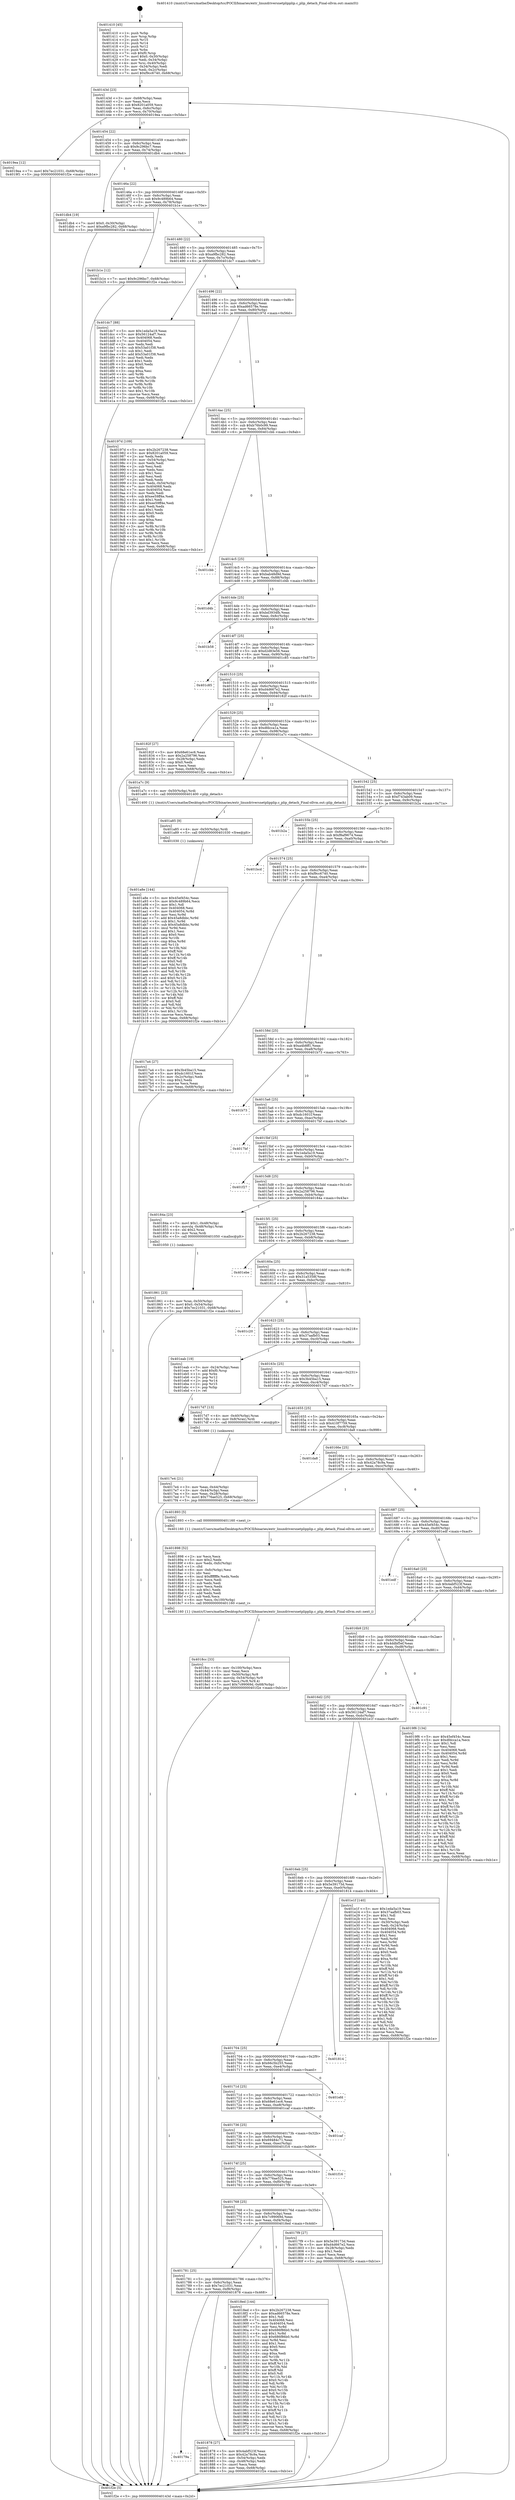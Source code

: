 digraph "0x401410" {
  label = "0x401410 (/mnt/c/Users/mathe/Desktop/tcc/POCII/binaries/extr_linuxdriversnetplipplip.c_plip_detach_Final-ollvm.out::main(0))"
  labelloc = "t"
  node[shape=record]

  Entry [label="",width=0.3,height=0.3,shape=circle,fillcolor=black,style=filled]
  "0x40143d" [label="{
     0x40143d [23]\l
     | [instrs]\l
     &nbsp;&nbsp;0x40143d \<+3\>: mov -0x68(%rbp),%eax\l
     &nbsp;&nbsp;0x401440 \<+2\>: mov %eax,%ecx\l
     &nbsp;&nbsp;0x401442 \<+6\>: sub $0x8201a059,%ecx\l
     &nbsp;&nbsp;0x401448 \<+3\>: mov %eax,-0x6c(%rbp)\l
     &nbsp;&nbsp;0x40144b \<+3\>: mov %ecx,-0x70(%rbp)\l
     &nbsp;&nbsp;0x40144e \<+6\>: je 00000000004019ea \<main+0x5da\>\l
  }"]
  "0x4019ea" [label="{
     0x4019ea [12]\l
     | [instrs]\l
     &nbsp;&nbsp;0x4019ea \<+7\>: movl $0x7ec21031,-0x68(%rbp)\l
     &nbsp;&nbsp;0x4019f1 \<+5\>: jmp 0000000000401f2e \<main+0xb1e\>\l
  }"]
  "0x401454" [label="{
     0x401454 [22]\l
     | [instrs]\l
     &nbsp;&nbsp;0x401454 \<+5\>: jmp 0000000000401459 \<main+0x49\>\l
     &nbsp;&nbsp;0x401459 \<+3\>: mov -0x6c(%rbp),%eax\l
     &nbsp;&nbsp;0x40145c \<+5\>: sub $0x9c296bc7,%eax\l
     &nbsp;&nbsp;0x401461 \<+3\>: mov %eax,-0x74(%rbp)\l
     &nbsp;&nbsp;0x401464 \<+6\>: je 0000000000401db4 \<main+0x9a4\>\l
  }"]
  Exit [label="",width=0.3,height=0.3,shape=circle,fillcolor=black,style=filled,peripheries=2]
  "0x401db4" [label="{
     0x401db4 [19]\l
     | [instrs]\l
     &nbsp;&nbsp;0x401db4 \<+7\>: movl $0x0,-0x30(%rbp)\l
     &nbsp;&nbsp;0x401dbb \<+7\>: movl $0xa9fbc282,-0x68(%rbp)\l
     &nbsp;&nbsp;0x401dc2 \<+5\>: jmp 0000000000401f2e \<main+0xb1e\>\l
  }"]
  "0x40146a" [label="{
     0x40146a [22]\l
     | [instrs]\l
     &nbsp;&nbsp;0x40146a \<+5\>: jmp 000000000040146f \<main+0x5f\>\l
     &nbsp;&nbsp;0x40146f \<+3\>: mov -0x6c(%rbp),%eax\l
     &nbsp;&nbsp;0x401472 \<+5\>: sub $0x9c489b64,%eax\l
     &nbsp;&nbsp;0x401477 \<+3\>: mov %eax,-0x78(%rbp)\l
     &nbsp;&nbsp;0x40147a \<+6\>: je 0000000000401b1e \<main+0x70e\>\l
  }"]
  "0x401a8e" [label="{
     0x401a8e [144]\l
     | [instrs]\l
     &nbsp;&nbsp;0x401a8e \<+5\>: mov $0x45ef454c,%eax\l
     &nbsp;&nbsp;0x401a93 \<+5\>: mov $0x9c489b64,%ecx\l
     &nbsp;&nbsp;0x401a98 \<+2\>: mov $0x1,%dl\l
     &nbsp;&nbsp;0x401a9a \<+7\>: mov 0x404068,%esi\l
     &nbsp;&nbsp;0x401aa1 \<+8\>: mov 0x404054,%r8d\l
     &nbsp;&nbsp;0x401aa9 \<+3\>: mov %esi,%r9d\l
     &nbsp;&nbsp;0x401aac \<+7\>: add $0x45a8dbbc,%r9d\l
     &nbsp;&nbsp;0x401ab3 \<+4\>: sub $0x1,%r9d\l
     &nbsp;&nbsp;0x401ab7 \<+7\>: sub $0x45a8dbbc,%r9d\l
     &nbsp;&nbsp;0x401abe \<+4\>: imul %r9d,%esi\l
     &nbsp;&nbsp;0x401ac2 \<+3\>: and $0x1,%esi\l
     &nbsp;&nbsp;0x401ac5 \<+3\>: cmp $0x0,%esi\l
     &nbsp;&nbsp;0x401ac8 \<+4\>: sete %r10b\l
     &nbsp;&nbsp;0x401acc \<+4\>: cmp $0xa,%r8d\l
     &nbsp;&nbsp;0x401ad0 \<+4\>: setl %r11b\l
     &nbsp;&nbsp;0x401ad4 \<+3\>: mov %r10b,%bl\l
     &nbsp;&nbsp;0x401ad7 \<+3\>: xor $0xff,%bl\l
     &nbsp;&nbsp;0x401ada \<+3\>: mov %r11b,%r14b\l
     &nbsp;&nbsp;0x401add \<+4\>: xor $0xff,%r14b\l
     &nbsp;&nbsp;0x401ae1 \<+3\>: xor $0x0,%dl\l
     &nbsp;&nbsp;0x401ae4 \<+3\>: mov %bl,%r15b\l
     &nbsp;&nbsp;0x401ae7 \<+4\>: and $0x0,%r15b\l
     &nbsp;&nbsp;0x401aeb \<+3\>: and %dl,%r10b\l
     &nbsp;&nbsp;0x401aee \<+3\>: mov %r14b,%r12b\l
     &nbsp;&nbsp;0x401af1 \<+4\>: and $0x0,%r12b\l
     &nbsp;&nbsp;0x401af5 \<+3\>: and %dl,%r11b\l
     &nbsp;&nbsp;0x401af8 \<+3\>: or %r10b,%r15b\l
     &nbsp;&nbsp;0x401afb \<+3\>: or %r11b,%r12b\l
     &nbsp;&nbsp;0x401afe \<+3\>: xor %r12b,%r15b\l
     &nbsp;&nbsp;0x401b01 \<+3\>: or %r14b,%bl\l
     &nbsp;&nbsp;0x401b04 \<+3\>: xor $0xff,%bl\l
     &nbsp;&nbsp;0x401b07 \<+3\>: or $0x0,%dl\l
     &nbsp;&nbsp;0x401b0a \<+2\>: and %dl,%bl\l
     &nbsp;&nbsp;0x401b0c \<+3\>: or %bl,%r15b\l
     &nbsp;&nbsp;0x401b0f \<+4\>: test $0x1,%r15b\l
     &nbsp;&nbsp;0x401b13 \<+3\>: cmovne %ecx,%eax\l
     &nbsp;&nbsp;0x401b16 \<+3\>: mov %eax,-0x68(%rbp)\l
     &nbsp;&nbsp;0x401b19 \<+5\>: jmp 0000000000401f2e \<main+0xb1e\>\l
  }"]
  "0x401b1e" [label="{
     0x401b1e [12]\l
     | [instrs]\l
     &nbsp;&nbsp;0x401b1e \<+7\>: movl $0x9c296bc7,-0x68(%rbp)\l
     &nbsp;&nbsp;0x401b25 \<+5\>: jmp 0000000000401f2e \<main+0xb1e\>\l
  }"]
  "0x401480" [label="{
     0x401480 [22]\l
     | [instrs]\l
     &nbsp;&nbsp;0x401480 \<+5\>: jmp 0000000000401485 \<main+0x75\>\l
     &nbsp;&nbsp;0x401485 \<+3\>: mov -0x6c(%rbp),%eax\l
     &nbsp;&nbsp;0x401488 \<+5\>: sub $0xa9fbc282,%eax\l
     &nbsp;&nbsp;0x40148d \<+3\>: mov %eax,-0x7c(%rbp)\l
     &nbsp;&nbsp;0x401490 \<+6\>: je 0000000000401dc7 \<main+0x9b7\>\l
  }"]
  "0x401a85" [label="{
     0x401a85 [9]\l
     | [instrs]\l
     &nbsp;&nbsp;0x401a85 \<+4\>: mov -0x50(%rbp),%rdi\l
     &nbsp;&nbsp;0x401a89 \<+5\>: call 0000000000401030 \<free@plt\>\l
     | [calls]\l
     &nbsp;&nbsp;0x401030 \{1\} (unknown)\l
  }"]
  "0x401dc7" [label="{
     0x401dc7 [88]\l
     | [instrs]\l
     &nbsp;&nbsp;0x401dc7 \<+5\>: mov $0x1eda5a19,%eax\l
     &nbsp;&nbsp;0x401dcc \<+5\>: mov $0x56124af7,%ecx\l
     &nbsp;&nbsp;0x401dd1 \<+7\>: mov 0x404068,%edx\l
     &nbsp;&nbsp;0x401dd8 \<+7\>: mov 0x404054,%esi\l
     &nbsp;&nbsp;0x401ddf \<+2\>: mov %edx,%edi\l
     &nbsp;&nbsp;0x401de1 \<+6\>: sub $0x53a01f38,%edi\l
     &nbsp;&nbsp;0x401de7 \<+3\>: sub $0x1,%edi\l
     &nbsp;&nbsp;0x401dea \<+6\>: add $0x53a01f38,%edi\l
     &nbsp;&nbsp;0x401df0 \<+3\>: imul %edi,%edx\l
     &nbsp;&nbsp;0x401df3 \<+3\>: and $0x1,%edx\l
     &nbsp;&nbsp;0x401df6 \<+3\>: cmp $0x0,%edx\l
     &nbsp;&nbsp;0x401df9 \<+4\>: sete %r8b\l
     &nbsp;&nbsp;0x401dfd \<+3\>: cmp $0xa,%esi\l
     &nbsp;&nbsp;0x401e00 \<+4\>: setl %r9b\l
     &nbsp;&nbsp;0x401e04 \<+3\>: mov %r8b,%r10b\l
     &nbsp;&nbsp;0x401e07 \<+3\>: and %r9b,%r10b\l
     &nbsp;&nbsp;0x401e0a \<+3\>: xor %r9b,%r8b\l
     &nbsp;&nbsp;0x401e0d \<+3\>: or %r8b,%r10b\l
     &nbsp;&nbsp;0x401e10 \<+4\>: test $0x1,%r10b\l
     &nbsp;&nbsp;0x401e14 \<+3\>: cmovne %ecx,%eax\l
     &nbsp;&nbsp;0x401e17 \<+3\>: mov %eax,-0x68(%rbp)\l
     &nbsp;&nbsp;0x401e1a \<+5\>: jmp 0000000000401f2e \<main+0xb1e\>\l
  }"]
  "0x401496" [label="{
     0x401496 [22]\l
     | [instrs]\l
     &nbsp;&nbsp;0x401496 \<+5\>: jmp 000000000040149b \<main+0x8b\>\l
     &nbsp;&nbsp;0x40149b \<+3\>: mov -0x6c(%rbp),%eax\l
     &nbsp;&nbsp;0x40149e \<+5\>: sub $0xad66578e,%eax\l
     &nbsp;&nbsp;0x4014a3 \<+3\>: mov %eax,-0x80(%rbp)\l
     &nbsp;&nbsp;0x4014a6 \<+6\>: je 000000000040197d \<main+0x56d\>\l
  }"]
  "0x4018cc" [label="{
     0x4018cc [33]\l
     | [instrs]\l
     &nbsp;&nbsp;0x4018cc \<+6\>: mov -0x100(%rbp),%ecx\l
     &nbsp;&nbsp;0x4018d2 \<+3\>: imul %eax,%ecx\l
     &nbsp;&nbsp;0x4018d5 \<+4\>: mov -0x50(%rbp),%r8\l
     &nbsp;&nbsp;0x4018d9 \<+4\>: movslq -0x54(%rbp),%r9\l
     &nbsp;&nbsp;0x4018dd \<+4\>: mov %ecx,(%r8,%r9,4)\l
     &nbsp;&nbsp;0x4018e1 \<+7\>: movl $0x7c99069d,-0x68(%rbp)\l
     &nbsp;&nbsp;0x4018e8 \<+5\>: jmp 0000000000401f2e \<main+0xb1e\>\l
  }"]
  "0x40197d" [label="{
     0x40197d [109]\l
     | [instrs]\l
     &nbsp;&nbsp;0x40197d \<+5\>: mov $0x2b267238,%eax\l
     &nbsp;&nbsp;0x401982 \<+5\>: mov $0x8201a059,%ecx\l
     &nbsp;&nbsp;0x401987 \<+2\>: xor %edx,%edx\l
     &nbsp;&nbsp;0x401989 \<+3\>: mov -0x54(%rbp),%esi\l
     &nbsp;&nbsp;0x40198c \<+2\>: mov %edx,%edi\l
     &nbsp;&nbsp;0x40198e \<+2\>: sub %esi,%edi\l
     &nbsp;&nbsp;0x401990 \<+2\>: mov %edx,%esi\l
     &nbsp;&nbsp;0x401992 \<+3\>: sub $0x1,%esi\l
     &nbsp;&nbsp;0x401995 \<+2\>: add %esi,%edi\l
     &nbsp;&nbsp;0x401997 \<+2\>: sub %edi,%edx\l
     &nbsp;&nbsp;0x401999 \<+3\>: mov %edx,-0x54(%rbp)\l
     &nbsp;&nbsp;0x40199c \<+7\>: mov 0x404068,%edx\l
     &nbsp;&nbsp;0x4019a3 \<+7\>: mov 0x404054,%esi\l
     &nbsp;&nbsp;0x4019aa \<+2\>: mov %edx,%edi\l
     &nbsp;&nbsp;0x4019ac \<+6\>: sub $0xee59ff4e,%edi\l
     &nbsp;&nbsp;0x4019b2 \<+3\>: sub $0x1,%edi\l
     &nbsp;&nbsp;0x4019b5 \<+6\>: add $0xee59ff4e,%edi\l
     &nbsp;&nbsp;0x4019bb \<+3\>: imul %edi,%edx\l
     &nbsp;&nbsp;0x4019be \<+3\>: and $0x1,%edx\l
     &nbsp;&nbsp;0x4019c1 \<+3\>: cmp $0x0,%edx\l
     &nbsp;&nbsp;0x4019c4 \<+4\>: sete %r8b\l
     &nbsp;&nbsp;0x4019c8 \<+3\>: cmp $0xa,%esi\l
     &nbsp;&nbsp;0x4019cb \<+4\>: setl %r9b\l
     &nbsp;&nbsp;0x4019cf \<+3\>: mov %r8b,%r10b\l
     &nbsp;&nbsp;0x4019d2 \<+3\>: and %r9b,%r10b\l
     &nbsp;&nbsp;0x4019d5 \<+3\>: xor %r9b,%r8b\l
     &nbsp;&nbsp;0x4019d8 \<+3\>: or %r8b,%r10b\l
     &nbsp;&nbsp;0x4019db \<+4\>: test $0x1,%r10b\l
     &nbsp;&nbsp;0x4019df \<+3\>: cmovne %ecx,%eax\l
     &nbsp;&nbsp;0x4019e2 \<+3\>: mov %eax,-0x68(%rbp)\l
     &nbsp;&nbsp;0x4019e5 \<+5\>: jmp 0000000000401f2e \<main+0xb1e\>\l
  }"]
  "0x4014ac" [label="{
     0x4014ac [25]\l
     | [instrs]\l
     &nbsp;&nbsp;0x4014ac \<+5\>: jmp 00000000004014b1 \<main+0xa1\>\l
     &nbsp;&nbsp;0x4014b1 \<+3\>: mov -0x6c(%rbp),%eax\l
     &nbsp;&nbsp;0x4014b4 \<+5\>: sub $0xb76b0c99,%eax\l
     &nbsp;&nbsp;0x4014b9 \<+6\>: mov %eax,-0x84(%rbp)\l
     &nbsp;&nbsp;0x4014bf \<+6\>: je 0000000000401cbb \<main+0x8ab\>\l
  }"]
  "0x401898" [label="{
     0x401898 [52]\l
     | [instrs]\l
     &nbsp;&nbsp;0x401898 \<+2\>: xor %ecx,%ecx\l
     &nbsp;&nbsp;0x40189a \<+5\>: mov $0x2,%edx\l
     &nbsp;&nbsp;0x40189f \<+6\>: mov %edx,-0xfc(%rbp)\l
     &nbsp;&nbsp;0x4018a5 \<+1\>: cltd\l
     &nbsp;&nbsp;0x4018a6 \<+6\>: mov -0xfc(%rbp),%esi\l
     &nbsp;&nbsp;0x4018ac \<+2\>: idiv %esi\l
     &nbsp;&nbsp;0x4018ae \<+6\>: imul $0xfffffffe,%edx,%edx\l
     &nbsp;&nbsp;0x4018b4 \<+2\>: mov %ecx,%edi\l
     &nbsp;&nbsp;0x4018b6 \<+2\>: sub %edx,%edi\l
     &nbsp;&nbsp;0x4018b8 \<+2\>: mov %ecx,%edx\l
     &nbsp;&nbsp;0x4018ba \<+3\>: sub $0x1,%edx\l
     &nbsp;&nbsp;0x4018bd \<+2\>: add %edx,%edi\l
     &nbsp;&nbsp;0x4018bf \<+2\>: sub %edi,%ecx\l
     &nbsp;&nbsp;0x4018c1 \<+6\>: mov %ecx,-0x100(%rbp)\l
     &nbsp;&nbsp;0x4018c7 \<+5\>: call 0000000000401160 \<next_i\>\l
     | [calls]\l
     &nbsp;&nbsp;0x401160 \{1\} (/mnt/c/Users/mathe/Desktop/tcc/POCII/binaries/extr_linuxdriversnetplipplip.c_plip_detach_Final-ollvm.out::next_i)\l
  }"]
  "0x401cbb" [label="{
     0x401cbb\l
  }", style=dashed]
  "0x4014c5" [label="{
     0x4014c5 [25]\l
     | [instrs]\l
     &nbsp;&nbsp;0x4014c5 \<+5\>: jmp 00000000004014ca \<main+0xba\>\l
     &nbsp;&nbsp;0x4014ca \<+3\>: mov -0x6c(%rbp),%eax\l
     &nbsp;&nbsp;0x4014cd \<+5\>: sub $0xbab48d9d,%eax\l
     &nbsp;&nbsp;0x4014d2 \<+6\>: mov %eax,-0x88(%rbp)\l
     &nbsp;&nbsp;0x4014d8 \<+6\>: je 0000000000401d4b \<main+0x93b\>\l
  }"]
  "0x40179a" [label="{
     0x40179a\l
  }", style=dashed]
  "0x401d4b" [label="{
     0x401d4b\l
  }", style=dashed]
  "0x4014de" [label="{
     0x4014de [25]\l
     | [instrs]\l
     &nbsp;&nbsp;0x4014de \<+5\>: jmp 00000000004014e3 \<main+0xd3\>\l
     &nbsp;&nbsp;0x4014e3 \<+3\>: mov -0x6c(%rbp),%eax\l
     &nbsp;&nbsp;0x4014e6 \<+5\>: sub $0xbd3934fb,%eax\l
     &nbsp;&nbsp;0x4014eb \<+6\>: mov %eax,-0x8c(%rbp)\l
     &nbsp;&nbsp;0x4014f1 \<+6\>: je 0000000000401b58 \<main+0x748\>\l
  }"]
  "0x401878" [label="{
     0x401878 [27]\l
     | [instrs]\l
     &nbsp;&nbsp;0x401878 \<+5\>: mov $0x4abf523f,%eax\l
     &nbsp;&nbsp;0x40187d \<+5\>: mov $0x42a78c9a,%ecx\l
     &nbsp;&nbsp;0x401882 \<+3\>: mov -0x54(%rbp),%edx\l
     &nbsp;&nbsp;0x401885 \<+3\>: cmp -0x48(%rbp),%edx\l
     &nbsp;&nbsp;0x401888 \<+3\>: cmovl %ecx,%eax\l
     &nbsp;&nbsp;0x40188b \<+3\>: mov %eax,-0x68(%rbp)\l
     &nbsp;&nbsp;0x40188e \<+5\>: jmp 0000000000401f2e \<main+0xb1e\>\l
  }"]
  "0x401b58" [label="{
     0x401b58\l
  }", style=dashed]
  "0x4014f7" [label="{
     0x4014f7 [25]\l
     | [instrs]\l
     &nbsp;&nbsp;0x4014f7 \<+5\>: jmp 00000000004014fc \<main+0xec\>\l
     &nbsp;&nbsp;0x4014fc \<+3\>: mov -0x6c(%rbp),%eax\l
     &nbsp;&nbsp;0x4014ff \<+5\>: sub $0xd2d83e56,%eax\l
     &nbsp;&nbsp;0x401504 \<+6\>: mov %eax,-0x90(%rbp)\l
     &nbsp;&nbsp;0x40150a \<+6\>: je 0000000000401c85 \<main+0x875\>\l
  }"]
  "0x401781" [label="{
     0x401781 [25]\l
     | [instrs]\l
     &nbsp;&nbsp;0x401781 \<+5\>: jmp 0000000000401786 \<main+0x376\>\l
     &nbsp;&nbsp;0x401786 \<+3\>: mov -0x6c(%rbp),%eax\l
     &nbsp;&nbsp;0x401789 \<+5\>: sub $0x7ec21031,%eax\l
     &nbsp;&nbsp;0x40178e \<+6\>: mov %eax,-0xf8(%rbp)\l
     &nbsp;&nbsp;0x401794 \<+6\>: je 0000000000401878 \<main+0x468\>\l
  }"]
  "0x401c85" [label="{
     0x401c85\l
  }", style=dashed]
  "0x401510" [label="{
     0x401510 [25]\l
     | [instrs]\l
     &nbsp;&nbsp;0x401510 \<+5\>: jmp 0000000000401515 \<main+0x105\>\l
     &nbsp;&nbsp;0x401515 \<+3\>: mov -0x6c(%rbp),%eax\l
     &nbsp;&nbsp;0x401518 \<+5\>: sub $0xd4d667e2,%eax\l
     &nbsp;&nbsp;0x40151d \<+6\>: mov %eax,-0x94(%rbp)\l
     &nbsp;&nbsp;0x401523 \<+6\>: je 000000000040182f \<main+0x41f\>\l
  }"]
  "0x4018ed" [label="{
     0x4018ed [144]\l
     | [instrs]\l
     &nbsp;&nbsp;0x4018ed \<+5\>: mov $0x2b267238,%eax\l
     &nbsp;&nbsp;0x4018f2 \<+5\>: mov $0xad66578e,%ecx\l
     &nbsp;&nbsp;0x4018f7 \<+2\>: mov $0x1,%dl\l
     &nbsp;&nbsp;0x4018f9 \<+7\>: mov 0x404068,%esi\l
     &nbsp;&nbsp;0x401900 \<+7\>: mov 0x404054,%edi\l
     &nbsp;&nbsp;0x401907 \<+3\>: mov %esi,%r8d\l
     &nbsp;&nbsp;0x40190a \<+7\>: add $0x686f86b0,%r8d\l
     &nbsp;&nbsp;0x401911 \<+4\>: sub $0x1,%r8d\l
     &nbsp;&nbsp;0x401915 \<+7\>: sub $0x686f86b0,%r8d\l
     &nbsp;&nbsp;0x40191c \<+4\>: imul %r8d,%esi\l
     &nbsp;&nbsp;0x401920 \<+3\>: and $0x1,%esi\l
     &nbsp;&nbsp;0x401923 \<+3\>: cmp $0x0,%esi\l
     &nbsp;&nbsp;0x401926 \<+4\>: sete %r9b\l
     &nbsp;&nbsp;0x40192a \<+3\>: cmp $0xa,%edi\l
     &nbsp;&nbsp;0x40192d \<+4\>: setl %r10b\l
     &nbsp;&nbsp;0x401931 \<+3\>: mov %r9b,%r11b\l
     &nbsp;&nbsp;0x401934 \<+4\>: xor $0xff,%r11b\l
     &nbsp;&nbsp;0x401938 \<+3\>: mov %r10b,%bl\l
     &nbsp;&nbsp;0x40193b \<+3\>: xor $0xff,%bl\l
     &nbsp;&nbsp;0x40193e \<+3\>: xor $0x0,%dl\l
     &nbsp;&nbsp;0x401941 \<+3\>: mov %r11b,%r14b\l
     &nbsp;&nbsp;0x401944 \<+4\>: and $0x0,%r14b\l
     &nbsp;&nbsp;0x401948 \<+3\>: and %dl,%r9b\l
     &nbsp;&nbsp;0x40194b \<+3\>: mov %bl,%r15b\l
     &nbsp;&nbsp;0x40194e \<+4\>: and $0x0,%r15b\l
     &nbsp;&nbsp;0x401952 \<+3\>: and %dl,%r10b\l
     &nbsp;&nbsp;0x401955 \<+3\>: or %r9b,%r14b\l
     &nbsp;&nbsp;0x401958 \<+3\>: or %r10b,%r15b\l
     &nbsp;&nbsp;0x40195b \<+3\>: xor %r15b,%r14b\l
     &nbsp;&nbsp;0x40195e \<+3\>: or %bl,%r11b\l
     &nbsp;&nbsp;0x401961 \<+4\>: xor $0xff,%r11b\l
     &nbsp;&nbsp;0x401965 \<+3\>: or $0x0,%dl\l
     &nbsp;&nbsp;0x401968 \<+3\>: and %dl,%r11b\l
     &nbsp;&nbsp;0x40196b \<+3\>: or %r11b,%r14b\l
     &nbsp;&nbsp;0x40196e \<+4\>: test $0x1,%r14b\l
     &nbsp;&nbsp;0x401972 \<+3\>: cmovne %ecx,%eax\l
     &nbsp;&nbsp;0x401975 \<+3\>: mov %eax,-0x68(%rbp)\l
     &nbsp;&nbsp;0x401978 \<+5\>: jmp 0000000000401f2e \<main+0xb1e\>\l
  }"]
  "0x40182f" [label="{
     0x40182f [27]\l
     | [instrs]\l
     &nbsp;&nbsp;0x40182f \<+5\>: mov $0x68e61ec6,%eax\l
     &nbsp;&nbsp;0x401834 \<+5\>: mov $0x2a258796,%ecx\l
     &nbsp;&nbsp;0x401839 \<+3\>: mov -0x28(%rbp),%edx\l
     &nbsp;&nbsp;0x40183c \<+3\>: cmp $0x0,%edx\l
     &nbsp;&nbsp;0x40183f \<+3\>: cmove %ecx,%eax\l
     &nbsp;&nbsp;0x401842 \<+3\>: mov %eax,-0x68(%rbp)\l
     &nbsp;&nbsp;0x401845 \<+5\>: jmp 0000000000401f2e \<main+0xb1e\>\l
  }"]
  "0x401529" [label="{
     0x401529 [25]\l
     | [instrs]\l
     &nbsp;&nbsp;0x401529 \<+5\>: jmp 000000000040152e \<main+0x11e\>\l
     &nbsp;&nbsp;0x40152e \<+3\>: mov -0x6c(%rbp),%eax\l
     &nbsp;&nbsp;0x401531 \<+5\>: sub $0xdfdcca1a,%eax\l
     &nbsp;&nbsp;0x401536 \<+6\>: mov %eax,-0x98(%rbp)\l
     &nbsp;&nbsp;0x40153c \<+6\>: je 0000000000401a7c \<main+0x66c\>\l
  }"]
  "0x401861" [label="{
     0x401861 [23]\l
     | [instrs]\l
     &nbsp;&nbsp;0x401861 \<+4\>: mov %rax,-0x50(%rbp)\l
     &nbsp;&nbsp;0x401865 \<+7\>: movl $0x0,-0x54(%rbp)\l
     &nbsp;&nbsp;0x40186c \<+7\>: movl $0x7ec21031,-0x68(%rbp)\l
     &nbsp;&nbsp;0x401873 \<+5\>: jmp 0000000000401f2e \<main+0xb1e\>\l
  }"]
  "0x401a7c" [label="{
     0x401a7c [9]\l
     | [instrs]\l
     &nbsp;&nbsp;0x401a7c \<+4\>: mov -0x50(%rbp),%rdi\l
     &nbsp;&nbsp;0x401a80 \<+5\>: call 0000000000401400 \<plip_detach\>\l
     | [calls]\l
     &nbsp;&nbsp;0x401400 \{1\} (/mnt/c/Users/mathe/Desktop/tcc/POCII/binaries/extr_linuxdriversnetplipplip.c_plip_detach_Final-ollvm.out::plip_detach)\l
  }"]
  "0x401542" [label="{
     0x401542 [25]\l
     | [instrs]\l
     &nbsp;&nbsp;0x401542 \<+5\>: jmp 0000000000401547 \<main+0x137\>\l
     &nbsp;&nbsp;0x401547 \<+3\>: mov -0x6c(%rbp),%eax\l
     &nbsp;&nbsp;0x40154a \<+5\>: sub $0xf743ab09,%eax\l
     &nbsp;&nbsp;0x40154f \<+6\>: mov %eax,-0x9c(%rbp)\l
     &nbsp;&nbsp;0x401555 \<+6\>: je 0000000000401b2a \<main+0x71a\>\l
  }"]
  "0x401768" [label="{
     0x401768 [25]\l
     | [instrs]\l
     &nbsp;&nbsp;0x401768 \<+5\>: jmp 000000000040176d \<main+0x35d\>\l
     &nbsp;&nbsp;0x40176d \<+3\>: mov -0x6c(%rbp),%eax\l
     &nbsp;&nbsp;0x401770 \<+5\>: sub $0x7c99069d,%eax\l
     &nbsp;&nbsp;0x401775 \<+6\>: mov %eax,-0xf4(%rbp)\l
     &nbsp;&nbsp;0x40177b \<+6\>: je 00000000004018ed \<main+0x4dd\>\l
  }"]
  "0x401b2a" [label="{
     0x401b2a\l
  }", style=dashed]
  "0x40155b" [label="{
     0x40155b [25]\l
     | [instrs]\l
     &nbsp;&nbsp;0x40155b \<+5\>: jmp 0000000000401560 \<main+0x150\>\l
     &nbsp;&nbsp;0x401560 \<+3\>: mov -0x6c(%rbp),%eax\l
     &nbsp;&nbsp;0x401563 \<+5\>: sub $0xf8af9674,%eax\l
     &nbsp;&nbsp;0x401568 \<+6\>: mov %eax,-0xa0(%rbp)\l
     &nbsp;&nbsp;0x40156e \<+6\>: je 0000000000401bcd \<main+0x7bd\>\l
  }"]
  "0x4017f9" [label="{
     0x4017f9 [27]\l
     | [instrs]\l
     &nbsp;&nbsp;0x4017f9 \<+5\>: mov $0x5e39173d,%eax\l
     &nbsp;&nbsp;0x4017fe \<+5\>: mov $0xd4d667e2,%ecx\l
     &nbsp;&nbsp;0x401803 \<+3\>: mov -0x28(%rbp),%edx\l
     &nbsp;&nbsp;0x401806 \<+3\>: cmp $0x1,%edx\l
     &nbsp;&nbsp;0x401809 \<+3\>: cmovl %ecx,%eax\l
     &nbsp;&nbsp;0x40180c \<+3\>: mov %eax,-0x68(%rbp)\l
     &nbsp;&nbsp;0x40180f \<+5\>: jmp 0000000000401f2e \<main+0xb1e\>\l
  }"]
  "0x401bcd" [label="{
     0x401bcd\l
  }", style=dashed]
  "0x401574" [label="{
     0x401574 [25]\l
     | [instrs]\l
     &nbsp;&nbsp;0x401574 \<+5\>: jmp 0000000000401579 \<main+0x169\>\l
     &nbsp;&nbsp;0x401579 \<+3\>: mov -0x6c(%rbp),%eax\l
     &nbsp;&nbsp;0x40157c \<+5\>: sub $0xf9cc6740,%eax\l
     &nbsp;&nbsp;0x401581 \<+6\>: mov %eax,-0xa4(%rbp)\l
     &nbsp;&nbsp;0x401587 \<+6\>: je 00000000004017a4 \<main+0x394\>\l
  }"]
  "0x40174f" [label="{
     0x40174f [25]\l
     | [instrs]\l
     &nbsp;&nbsp;0x40174f \<+5\>: jmp 0000000000401754 \<main+0x344\>\l
     &nbsp;&nbsp;0x401754 \<+3\>: mov -0x6c(%rbp),%eax\l
     &nbsp;&nbsp;0x401757 \<+5\>: sub $0x776ae525,%eax\l
     &nbsp;&nbsp;0x40175c \<+6\>: mov %eax,-0xf0(%rbp)\l
     &nbsp;&nbsp;0x401762 \<+6\>: je 00000000004017f9 \<main+0x3e9\>\l
  }"]
  "0x4017a4" [label="{
     0x4017a4 [27]\l
     | [instrs]\l
     &nbsp;&nbsp;0x4017a4 \<+5\>: mov $0x3b45ba15,%eax\l
     &nbsp;&nbsp;0x4017a9 \<+5\>: mov $0xdc1601f,%ecx\l
     &nbsp;&nbsp;0x4017ae \<+3\>: mov -0x2c(%rbp),%edx\l
     &nbsp;&nbsp;0x4017b1 \<+3\>: cmp $0x2,%edx\l
     &nbsp;&nbsp;0x4017b4 \<+3\>: cmovne %ecx,%eax\l
     &nbsp;&nbsp;0x4017b7 \<+3\>: mov %eax,-0x68(%rbp)\l
     &nbsp;&nbsp;0x4017ba \<+5\>: jmp 0000000000401f2e \<main+0xb1e\>\l
  }"]
  "0x40158d" [label="{
     0x40158d [25]\l
     | [instrs]\l
     &nbsp;&nbsp;0x40158d \<+5\>: jmp 0000000000401592 \<main+0x182\>\l
     &nbsp;&nbsp;0x401592 \<+3\>: mov -0x6c(%rbp),%eax\l
     &nbsp;&nbsp;0x401595 \<+5\>: sub $0xa4b8ff1,%eax\l
     &nbsp;&nbsp;0x40159a \<+6\>: mov %eax,-0xa8(%rbp)\l
     &nbsp;&nbsp;0x4015a0 \<+6\>: je 0000000000401b73 \<main+0x763\>\l
  }"]
  "0x401f2e" [label="{
     0x401f2e [5]\l
     | [instrs]\l
     &nbsp;&nbsp;0x401f2e \<+5\>: jmp 000000000040143d \<main+0x2d\>\l
  }"]
  "0x401410" [label="{
     0x401410 [45]\l
     | [instrs]\l
     &nbsp;&nbsp;0x401410 \<+1\>: push %rbp\l
     &nbsp;&nbsp;0x401411 \<+3\>: mov %rsp,%rbp\l
     &nbsp;&nbsp;0x401414 \<+2\>: push %r15\l
     &nbsp;&nbsp;0x401416 \<+2\>: push %r14\l
     &nbsp;&nbsp;0x401418 \<+2\>: push %r12\l
     &nbsp;&nbsp;0x40141a \<+1\>: push %rbx\l
     &nbsp;&nbsp;0x40141b \<+7\>: sub $0xf0,%rsp\l
     &nbsp;&nbsp;0x401422 \<+7\>: movl $0x0,-0x30(%rbp)\l
     &nbsp;&nbsp;0x401429 \<+3\>: mov %edi,-0x34(%rbp)\l
     &nbsp;&nbsp;0x40142c \<+4\>: mov %rsi,-0x40(%rbp)\l
     &nbsp;&nbsp;0x401430 \<+3\>: mov -0x34(%rbp),%edi\l
     &nbsp;&nbsp;0x401433 \<+3\>: mov %edi,-0x2c(%rbp)\l
     &nbsp;&nbsp;0x401436 \<+7\>: movl $0xf9cc6740,-0x68(%rbp)\l
  }"]
  "0x401f16" [label="{
     0x401f16\l
  }", style=dashed]
  "0x401b73" [label="{
     0x401b73\l
  }", style=dashed]
  "0x4015a6" [label="{
     0x4015a6 [25]\l
     | [instrs]\l
     &nbsp;&nbsp;0x4015a6 \<+5\>: jmp 00000000004015ab \<main+0x19b\>\l
     &nbsp;&nbsp;0x4015ab \<+3\>: mov -0x6c(%rbp),%eax\l
     &nbsp;&nbsp;0x4015ae \<+5\>: sub $0xdc1601f,%eax\l
     &nbsp;&nbsp;0x4015b3 \<+6\>: mov %eax,-0xac(%rbp)\l
     &nbsp;&nbsp;0x4015b9 \<+6\>: je 00000000004017bf \<main+0x3af\>\l
  }"]
  "0x401736" [label="{
     0x401736 [25]\l
     | [instrs]\l
     &nbsp;&nbsp;0x401736 \<+5\>: jmp 000000000040173b \<main+0x32b\>\l
     &nbsp;&nbsp;0x40173b \<+3\>: mov -0x6c(%rbp),%eax\l
     &nbsp;&nbsp;0x40173e \<+5\>: sub $0x69484c71,%eax\l
     &nbsp;&nbsp;0x401743 \<+6\>: mov %eax,-0xec(%rbp)\l
     &nbsp;&nbsp;0x401749 \<+6\>: je 0000000000401f16 \<main+0xb06\>\l
  }"]
  "0x4017bf" [label="{
     0x4017bf\l
  }", style=dashed]
  "0x4015bf" [label="{
     0x4015bf [25]\l
     | [instrs]\l
     &nbsp;&nbsp;0x4015bf \<+5\>: jmp 00000000004015c4 \<main+0x1b4\>\l
     &nbsp;&nbsp;0x4015c4 \<+3\>: mov -0x6c(%rbp),%eax\l
     &nbsp;&nbsp;0x4015c7 \<+5\>: sub $0x1eda5a19,%eax\l
     &nbsp;&nbsp;0x4015cc \<+6\>: mov %eax,-0xb0(%rbp)\l
     &nbsp;&nbsp;0x4015d2 \<+6\>: je 0000000000401f27 \<main+0xb17\>\l
  }"]
  "0x401caf" [label="{
     0x401caf\l
  }", style=dashed]
  "0x401f27" [label="{
     0x401f27\l
  }", style=dashed]
  "0x4015d8" [label="{
     0x4015d8 [25]\l
     | [instrs]\l
     &nbsp;&nbsp;0x4015d8 \<+5\>: jmp 00000000004015dd \<main+0x1cd\>\l
     &nbsp;&nbsp;0x4015dd \<+3\>: mov -0x6c(%rbp),%eax\l
     &nbsp;&nbsp;0x4015e0 \<+5\>: sub $0x2a258796,%eax\l
     &nbsp;&nbsp;0x4015e5 \<+6\>: mov %eax,-0xb4(%rbp)\l
     &nbsp;&nbsp;0x4015eb \<+6\>: je 000000000040184a \<main+0x43a\>\l
  }"]
  "0x40171d" [label="{
     0x40171d [25]\l
     | [instrs]\l
     &nbsp;&nbsp;0x40171d \<+5\>: jmp 0000000000401722 \<main+0x312\>\l
     &nbsp;&nbsp;0x401722 \<+3\>: mov -0x6c(%rbp),%eax\l
     &nbsp;&nbsp;0x401725 \<+5\>: sub $0x68e61ec6,%eax\l
     &nbsp;&nbsp;0x40172a \<+6\>: mov %eax,-0xe8(%rbp)\l
     &nbsp;&nbsp;0x401730 \<+6\>: je 0000000000401caf \<main+0x89f\>\l
  }"]
  "0x40184a" [label="{
     0x40184a [23]\l
     | [instrs]\l
     &nbsp;&nbsp;0x40184a \<+7\>: movl $0x1,-0x48(%rbp)\l
     &nbsp;&nbsp;0x401851 \<+4\>: movslq -0x48(%rbp),%rax\l
     &nbsp;&nbsp;0x401855 \<+4\>: shl $0x2,%rax\l
     &nbsp;&nbsp;0x401859 \<+3\>: mov %rax,%rdi\l
     &nbsp;&nbsp;0x40185c \<+5\>: call 0000000000401050 \<malloc@plt\>\l
     | [calls]\l
     &nbsp;&nbsp;0x401050 \{1\} (unknown)\l
  }"]
  "0x4015f1" [label="{
     0x4015f1 [25]\l
     | [instrs]\l
     &nbsp;&nbsp;0x4015f1 \<+5\>: jmp 00000000004015f6 \<main+0x1e6\>\l
     &nbsp;&nbsp;0x4015f6 \<+3\>: mov -0x6c(%rbp),%eax\l
     &nbsp;&nbsp;0x4015f9 \<+5\>: sub $0x2b267238,%eax\l
     &nbsp;&nbsp;0x4015fe \<+6\>: mov %eax,-0xb8(%rbp)\l
     &nbsp;&nbsp;0x401604 \<+6\>: je 0000000000401ebe \<main+0xaae\>\l
  }"]
  "0x401efd" [label="{
     0x401efd\l
  }", style=dashed]
  "0x401ebe" [label="{
     0x401ebe\l
  }", style=dashed]
  "0x40160a" [label="{
     0x40160a [25]\l
     | [instrs]\l
     &nbsp;&nbsp;0x40160a \<+5\>: jmp 000000000040160f \<main+0x1ff\>\l
     &nbsp;&nbsp;0x40160f \<+3\>: mov -0x6c(%rbp),%eax\l
     &nbsp;&nbsp;0x401612 \<+5\>: sub $0x31a5358f,%eax\l
     &nbsp;&nbsp;0x401617 \<+6\>: mov %eax,-0xbc(%rbp)\l
     &nbsp;&nbsp;0x40161d \<+6\>: je 0000000000401c20 \<main+0x810\>\l
  }"]
  "0x401704" [label="{
     0x401704 [25]\l
     | [instrs]\l
     &nbsp;&nbsp;0x401704 \<+5\>: jmp 0000000000401709 \<main+0x2f9\>\l
     &nbsp;&nbsp;0x401709 \<+3\>: mov -0x6c(%rbp),%eax\l
     &nbsp;&nbsp;0x40170c \<+5\>: sub $0x66c5b255,%eax\l
     &nbsp;&nbsp;0x401711 \<+6\>: mov %eax,-0xe4(%rbp)\l
     &nbsp;&nbsp;0x401717 \<+6\>: je 0000000000401efd \<main+0xaed\>\l
  }"]
  "0x401c20" [label="{
     0x401c20\l
  }", style=dashed]
  "0x401623" [label="{
     0x401623 [25]\l
     | [instrs]\l
     &nbsp;&nbsp;0x401623 \<+5\>: jmp 0000000000401628 \<main+0x218\>\l
     &nbsp;&nbsp;0x401628 \<+3\>: mov -0x6c(%rbp),%eax\l
     &nbsp;&nbsp;0x40162b \<+5\>: sub $0x37aafb03,%eax\l
     &nbsp;&nbsp;0x401630 \<+6\>: mov %eax,-0xc0(%rbp)\l
     &nbsp;&nbsp;0x401636 \<+6\>: je 0000000000401eab \<main+0xa9b\>\l
  }"]
  "0x401814" [label="{
     0x401814\l
  }", style=dashed]
  "0x401eab" [label="{
     0x401eab [19]\l
     | [instrs]\l
     &nbsp;&nbsp;0x401eab \<+3\>: mov -0x24(%rbp),%eax\l
     &nbsp;&nbsp;0x401eae \<+7\>: add $0xf0,%rsp\l
     &nbsp;&nbsp;0x401eb5 \<+1\>: pop %rbx\l
     &nbsp;&nbsp;0x401eb6 \<+2\>: pop %r12\l
     &nbsp;&nbsp;0x401eb8 \<+2\>: pop %r14\l
     &nbsp;&nbsp;0x401eba \<+2\>: pop %r15\l
     &nbsp;&nbsp;0x401ebc \<+1\>: pop %rbp\l
     &nbsp;&nbsp;0x401ebd \<+1\>: ret\l
  }"]
  "0x40163c" [label="{
     0x40163c [25]\l
     | [instrs]\l
     &nbsp;&nbsp;0x40163c \<+5\>: jmp 0000000000401641 \<main+0x231\>\l
     &nbsp;&nbsp;0x401641 \<+3\>: mov -0x6c(%rbp),%eax\l
     &nbsp;&nbsp;0x401644 \<+5\>: sub $0x3b45ba15,%eax\l
     &nbsp;&nbsp;0x401649 \<+6\>: mov %eax,-0xc4(%rbp)\l
     &nbsp;&nbsp;0x40164f \<+6\>: je 00000000004017d7 \<main+0x3c7\>\l
  }"]
  "0x4016eb" [label="{
     0x4016eb [25]\l
     | [instrs]\l
     &nbsp;&nbsp;0x4016eb \<+5\>: jmp 00000000004016f0 \<main+0x2e0\>\l
     &nbsp;&nbsp;0x4016f0 \<+3\>: mov -0x6c(%rbp),%eax\l
     &nbsp;&nbsp;0x4016f3 \<+5\>: sub $0x5e39173d,%eax\l
     &nbsp;&nbsp;0x4016f8 \<+6\>: mov %eax,-0xe0(%rbp)\l
     &nbsp;&nbsp;0x4016fe \<+6\>: je 0000000000401814 \<main+0x404\>\l
  }"]
  "0x4017d7" [label="{
     0x4017d7 [13]\l
     | [instrs]\l
     &nbsp;&nbsp;0x4017d7 \<+4\>: mov -0x40(%rbp),%rax\l
     &nbsp;&nbsp;0x4017db \<+4\>: mov 0x8(%rax),%rdi\l
     &nbsp;&nbsp;0x4017df \<+5\>: call 0000000000401060 \<atoi@plt\>\l
     | [calls]\l
     &nbsp;&nbsp;0x401060 \{1\} (unknown)\l
  }"]
  "0x401655" [label="{
     0x401655 [25]\l
     | [instrs]\l
     &nbsp;&nbsp;0x401655 \<+5\>: jmp 000000000040165a \<main+0x24a\>\l
     &nbsp;&nbsp;0x40165a \<+3\>: mov -0x6c(%rbp),%eax\l
     &nbsp;&nbsp;0x40165d \<+5\>: sub $0x410f7759,%eax\l
     &nbsp;&nbsp;0x401662 \<+6\>: mov %eax,-0xc8(%rbp)\l
     &nbsp;&nbsp;0x401668 \<+6\>: je 0000000000401da8 \<main+0x998\>\l
  }"]
  "0x4017e4" [label="{
     0x4017e4 [21]\l
     | [instrs]\l
     &nbsp;&nbsp;0x4017e4 \<+3\>: mov %eax,-0x44(%rbp)\l
     &nbsp;&nbsp;0x4017e7 \<+3\>: mov -0x44(%rbp),%eax\l
     &nbsp;&nbsp;0x4017ea \<+3\>: mov %eax,-0x28(%rbp)\l
     &nbsp;&nbsp;0x4017ed \<+7\>: movl $0x776ae525,-0x68(%rbp)\l
     &nbsp;&nbsp;0x4017f4 \<+5\>: jmp 0000000000401f2e \<main+0xb1e\>\l
  }"]
  "0x401e1f" [label="{
     0x401e1f [140]\l
     | [instrs]\l
     &nbsp;&nbsp;0x401e1f \<+5\>: mov $0x1eda5a19,%eax\l
     &nbsp;&nbsp;0x401e24 \<+5\>: mov $0x37aafb03,%ecx\l
     &nbsp;&nbsp;0x401e29 \<+2\>: mov $0x1,%dl\l
     &nbsp;&nbsp;0x401e2b \<+2\>: xor %esi,%esi\l
     &nbsp;&nbsp;0x401e2d \<+3\>: mov -0x30(%rbp),%edi\l
     &nbsp;&nbsp;0x401e30 \<+3\>: mov %edi,-0x24(%rbp)\l
     &nbsp;&nbsp;0x401e33 \<+7\>: mov 0x404068,%edi\l
     &nbsp;&nbsp;0x401e3a \<+8\>: mov 0x404054,%r8d\l
     &nbsp;&nbsp;0x401e42 \<+3\>: sub $0x1,%esi\l
     &nbsp;&nbsp;0x401e45 \<+3\>: mov %edi,%r9d\l
     &nbsp;&nbsp;0x401e48 \<+3\>: add %esi,%r9d\l
     &nbsp;&nbsp;0x401e4b \<+4\>: imul %r9d,%edi\l
     &nbsp;&nbsp;0x401e4f \<+3\>: and $0x1,%edi\l
     &nbsp;&nbsp;0x401e52 \<+3\>: cmp $0x0,%edi\l
     &nbsp;&nbsp;0x401e55 \<+4\>: sete %r10b\l
     &nbsp;&nbsp;0x401e59 \<+4\>: cmp $0xa,%r8d\l
     &nbsp;&nbsp;0x401e5d \<+4\>: setl %r11b\l
     &nbsp;&nbsp;0x401e61 \<+3\>: mov %r10b,%bl\l
     &nbsp;&nbsp;0x401e64 \<+3\>: xor $0xff,%bl\l
     &nbsp;&nbsp;0x401e67 \<+3\>: mov %r11b,%r14b\l
     &nbsp;&nbsp;0x401e6a \<+4\>: xor $0xff,%r14b\l
     &nbsp;&nbsp;0x401e6e \<+3\>: xor $0x1,%dl\l
     &nbsp;&nbsp;0x401e71 \<+3\>: mov %bl,%r15b\l
     &nbsp;&nbsp;0x401e74 \<+4\>: and $0xff,%r15b\l
     &nbsp;&nbsp;0x401e78 \<+3\>: and %dl,%r10b\l
     &nbsp;&nbsp;0x401e7b \<+3\>: mov %r14b,%r12b\l
     &nbsp;&nbsp;0x401e7e \<+4\>: and $0xff,%r12b\l
     &nbsp;&nbsp;0x401e82 \<+3\>: and %dl,%r11b\l
     &nbsp;&nbsp;0x401e85 \<+3\>: or %r10b,%r15b\l
     &nbsp;&nbsp;0x401e88 \<+3\>: or %r11b,%r12b\l
     &nbsp;&nbsp;0x401e8b \<+3\>: xor %r12b,%r15b\l
     &nbsp;&nbsp;0x401e8e \<+3\>: or %r14b,%bl\l
     &nbsp;&nbsp;0x401e91 \<+3\>: xor $0xff,%bl\l
     &nbsp;&nbsp;0x401e94 \<+3\>: or $0x1,%dl\l
     &nbsp;&nbsp;0x401e97 \<+2\>: and %dl,%bl\l
     &nbsp;&nbsp;0x401e99 \<+3\>: or %bl,%r15b\l
     &nbsp;&nbsp;0x401e9c \<+4\>: test $0x1,%r15b\l
     &nbsp;&nbsp;0x401ea0 \<+3\>: cmovne %ecx,%eax\l
     &nbsp;&nbsp;0x401ea3 \<+3\>: mov %eax,-0x68(%rbp)\l
     &nbsp;&nbsp;0x401ea6 \<+5\>: jmp 0000000000401f2e \<main+0xb1e\>\l
  }"]
  "0x401da8" [label="{
     0x401da8\l
  }", style=dashed]
  "0x40166e" [label="{
     0x40166e [25]\l
     | [instrs]\l
     &nbsp;&nbsp;0x40166e \<+5\>: jmp 0000000000401673 \<main+0x263\>\l
     &nbsp;&nbsp;0x401673 \<+3\>: mov -0x6c(%rbp),%eax\l
     &nbsp;&nbsp;0x401676 \<+5\>: sub $0x42a78c9a,%eax\l
     &nbsp;&nbsp;0x40167b \<+6\>: mov %eax,-0xcc(%rbp)\l
     &nbsp;&nbsp;0x401681 \<+6\>: je 0000000000401893 \<main+0x483\>\l
  }"]
  "0x4016d2" [label="{
     0x4016d2 [25]\l
     | [instrs]\l
     &nbsp;&nbsp;0x4016d2 \<+5\>: jmp 00000000004016d7 \<main+0x2c7\>\l
     &nbsp;&nbsp;0x4016d7 \<+3\>: mov -0x6c(%rbp),%eax\l
     &nbsp;&nbsp;0x4016da \<+5\>: sub $0x56124af7,%eax\l
     &nbsp;&nbsp;0x4016df \<+6\>: mov %eax,-0xdc(%rbp)\l
     &nbsp;&nbsp;0x4016e5 \<+6\>: je 0000000000401e1f \<main+0xa0f\>\l
  }"]
  "0x401893" [label="{
     0x401893 [5]\l
     | [instrs]\l
     &nbsp;&nbsp;0x401893 \<+5\>: call 0000000000401160 \<next_i\>\l
     | [calls]\l
     &nbsp;&nbsp;0x401160 \{1\} (/mnt/c/Users/mathe/Desktop/tcc/POCII/binaries/extr_linuxdriversnetplipplip.c_plip_detach_Final-ollvm.out::next_i)\l
  }"]
  "0x401687" [label="{
     0x401687 [25]\l
     | [instrs]\l
     &nbsp;&nbsp;0x401687 \<+5\>: jmp 000000000040168c \<main+0x27c\>\l
     &nbsp;&nbsp;0x40168c \<+3\>: mov -0x6c(%rbp),%eax\l
     &nbsp;&nbsp;0x40168f \<+5\>: sub $0x45ef454c,%eax\l
     &nbsp;&nbsp;0x401694 \<+6\>: mov %eax,-0xd0(%rbp)\l
     &nbsp;&nbsp;0x40169a \<+6\>: je 0000000000401edf \<main+0xacf\>\l
  }"]
  "0x401c91" [label="{
     0x401c91\l
  }", style=dashed]
  "0x401edf" [label="{
     0x401edf\l
  }", style=dashed]
  "0x4016a0" [label="{
     0x4016a0 [25]\l
     | [instrs]\l
     &nbsp;&nbsp;0x4016a0 \<+5\>: jmp 00000000004016a5 \<main+0x295\>\l
     &nbsp;&nbsp;0x4016a5 \<+3\>: mov -0x6c(%rbp),%eax\l
     &nbsp;&nbsp;0x4016a8 \<+5\>: sub $0x4abf523f,%eax\l
     &nbsp;&nbsp;0x4016ad \<+6\>: mov %eax,-0xd4(%rbp)\l
     &nbsp;&nbsp;0x4016b3 \<+6\>: je 00000000004019f6 \<main+0x5e6\>\l
  }"]
  "0x4016b9" [label="{
     0x4016b9 [25]\l
     | [instrs]\l
     &nbsp;&nbsp;0x4016b9 \<+5\>: jmp 00000000004016be \<main+0x2ae\>\l
     &nbsp;&nbsp;0x4016be \<+3\>: mov -0x6c(%rbp),%eax\l
     &nbsp;&nbsp;0x4016c1 \<+5\>: sub $0x4ddbf5ef,%eax\l
     &nbsp;&nbsp;0x4016c6 \<+6\>: mov %eax,-0xd8(%rbp)\l
     &nbsp;&nbsp;0x4016cc \<+6\>: je 0000000000401c91 \<main+0x881\>\l
  }"]
  "0x4019f6" [label="{
     0x4019f6 [134]\l
     | [instrs]\l
     &nbsp;&nbsp;0x4019f6 \<+5\>: mov $0x45ef454c,%eax\l
     &nbsp;&nbsp;0x4019fb \<+5\>: mov $0xdfdcca1a,%ecx\l
     &nbsp;&nbsp;0x401a00 \<+2\>: mov $0x1,%dl\l
     &nbsp;&nbsp;0x401a02 \<+2\>: xor %esi,%esi\l
     &nbsp;&nbsp;0x401a04 \<+7\>: mov 0x404068,%edi\l
     &nbsp;&nbsp;0x401a0b \<+8\>: mov 0x404054,%r8d\l
     &nbsp;&nbsp;0x401a13 \<+3\>: sub $0x1,%esi\l
     &nbsp;&nbsp;0x401a16 \<+3\>: mov %edi,%r9d\l
     &nbsp;&nbsp;0x401a19 \<+3\>: add %esi,%r9d\l
     &nbsp;&nbsp;0x401a1c \<+4\>: imul %r9d,%edi\l
     &nbsp;&nbsp;0x401a20 \<+3\>: and $0x1,%edi\l
     &nbsp;&nbsp;0x401a23 \<+3\>: cmp $0x0,%edi\l
     &nbsp;&nbsp;0x401a26 \<+4\>: sete %r10b\l
     &nbsp;&nbsp;0x401a2a \<+4\>: cmp $0xa,%r8d\l
     &nbsp;&nbsp;0x401a2e \<+4\>: setl %r11b\l
     &nbsp;&nbsp;0x401a32 \<+3\>: mov %r10b,%bl\l
     &nbsp;&nbsp;0x401a35 \<+3\>: xor $0xff,%bl\l
     &nbsp;&nbsp;0x401a38 \<+3\>: mov %r11b,%r14b\l
     &nbsp;&nbsp;0x401a3b \<+4\>: xor $0xff,%r14b\l
     &nbsp;&nbsp;0x401a3f \<+3\>: xor $0x1,%dl\l
     &nbsp;&nbsp;0x401a42 \<+3\>: mov %bl,%r15b\l
     &nbsp;&nbsp;0x401a45 \<+4\>: and $0xff,%r15b\l
     &nbsp;&nbsp;0x401a49 \<+3\>: and %dl,%r10b\l
     &nbsp;&nbsp;0x401a4c \<+3\>: mov %r14b,%r12b\l
     &nbsp;&nbsp;0x401a4f \<+4\>: and $0xff,%r12b\l
     &nbsp;&nbsp;0x401a53 \<+3\>: and %dl,%r11b\l
     &nbsp;&nbsp;0x401a56 \<+3\>: or %r10b,%r15b\l
     &nbsp;&nbsp;0x401a59 \<+3\>: or %r11b,%r12b\l
     &nbsp;&nbsp;0x401a5c \<+3\>: xor %r12b,%r15b\l
     &nbsp;&nbsp;0x401a5f \<+3\>: or %r14b,%bl\l
     &nbsp;&nbsp;0x401a62 \<+3\>: xor $0xff,%bl\l
     &nbsp;&nbsp;0x401a65 \<+3\>: or $0x1,%dl\l
     &nbsp;&nbsp;0x401a68 \<+2\>: and %dl,%bl\l
     &nbsp;&nbsp;0x401a6a \<+3\>: or %bl,%r15b\l
     &nbsp;&nbsp;0x401a6d \<+4\>: test $0x1,%r15b\l
     &nbsp;&nbsp;0x401a71 \<+3\>: cmovne %ecx,%eax\l
     &nbsp;&nbsp;0x401a74 \<+3\>: mov %eax,-0x68(%rbp)\l
     &nbsp;&nbsp;0x401a77 \<+5\>: jmp 0000000000401f2e \<main+0xb1e\>\l
  }"]
  Entry -> "0x401410" [label=" 1"]
  "0x40143d" -> "0x4019ea" [label=" 1"]
  "0x40143d" -> "0x401454" [label=" 17"]
  "0x401eab" -> Exit [label=" 1"]
  "0x401454" -> "0x401db4" [label=" 1"]
  "0x401454" -> "0x40146a" [label=" 16"]
  "0x401e1f" -> "0x401f2e" [label=" 1"]
  "0x40146a" -> "0x401b1e" [label=" 1"]
  "0x40146a" -> "0x401480" [label=" 15"]
  "0x401dc7" -> "0x401f2e" [label=" 1"]
  "0x401480" -> "0x401dc7" [label=" 1"]
  "0x401480" -> "0x401496" [label=" 14"]
  "0x401db4" -> "0x401f2e" [label=" 1"]
  "0x401496" -> "0x40197d" [label=" 1"]
  "0x401496" -> "0x4014ac" [label=" 13"]
  "0x401b1e" -> "0x401f2e" [label=" 1"]
  "0x4014ac" -> "0x401cbb" [label=" 0"]
  "0x4014ac" -> "0x4014c5" [label=" 13"]
  "0x401a8e" -> "0x401f2e" [label=" 1"]
  "0x4014c5" -> "0x401d4b" [label=" 0"]
  "0x4014c5" -> "0x4014de" [label=" 13"]
  "0x401a85" -> "0x401a8e" [label=" 1"]
  "0x4014de" -> "0x401b58" [label=" 0"]
  "0x4014de" -> "0x4014f7" [label=" 13"]
  "0x401a7c" -> "0x401a85" [label=" 1"]
  "0x4014f7" -> "0x401c85" [label=" 0"]
  "0x4014f7" -> "0x401510" [label=" 13"]
  "0x4019ea" -> "0x401f2e" [label=" 1"]
  "0x401510" -> "0x40182f" [label=" 1"]
  "0x401510" -> "0x401529" [label=" 12"]
  "0x40197d" -> "0x401f2e" [label=" 1"]
  "0x401529" -> "0x401a7c" [label=" 1"]
  "0x401529" -> "0x401542" [label=" 11"]
  "0x4018cc" -> "0x401f2e" [label=" 1"]
  "0x401542" -> "0x401b2a" [label=" 0"]
  "0x401542" -> "0x40155b" [label=" 11"]
  "0x401898" -> "0x4018cc" [label=" 1"]
  "0x40155b" -> "0x401bcd" [label=" 0"]
  "0x40155b" -> "0x401574" [label=" 11"]
  "0x401893" -> "0x401898" [label=" 1"]
  "0x401574" -> "0x4017a4" [label=" 1"]
  "0x401574" -> "0x40158d" [label=" 10"]
  "0x4017a4" -> "0x401f2e" [label=" 1"]
  "0x401410" -> "0x40143d" [label=" 1"]
  "0x401f2e" -> "0x40143d" [label=" 17"]
  "0x401781" -> "0x40179a" [label=" 0"]
  "0x40158d" -> "0x401b73" [label=" 0"]
  "0x40158d" -> "0x4015a6" [label=" 10"]
  "0x401781" -> "0x401878" [label=" 2"]
  "0x4015a6" -> "0x4017bf" [label=" 0"]
  "0x4015a6" -> "0x4015bf" [label=" 10"]
  "0x401768" -> "0x401781" [label=" 2"]
  "0x4015bf" -> "0x401f27" [label=" 0"]
  "0x4015bf" -> "0x4015d8" [label=" 10"]
  "0x401768" -> "0x4018ed" [label=" 1"]
  "0x4015d8" -> "0x40184a" [label=" 1"]
  "0x4015d8" -> "0x4015f1" [label=" 9"]
  "0x401861" -> "0x401f2e" [label=" 1"]
  "0x4015f1" -> "0x401ebe" [label=" 0"]
  "0x4015f1" -> "0x40160a" [label=" 9"]
  "0x40184a" -> "0x401861" [label=" 1"]
  "0x40160a" -> "0x401c20" [label=" 0"]
  "0x40160a" -> "0x401623" [label=" 9"]
  "0x4017f9" -> "0x401f2e" [label=" 1"]
  "0x401623" -> "0x401eab" [label=" 1"]
  "0x401623" -> "0x40163c" [label=" 8"]
  "0x40174f" -> "0x401768" [label=" 3"]
  "0x40163c" -> "0x4017d7" [label=" 1"]
  "0x40163c" -> "0x401655" [label=" 7"]
  "0x4017d7" -> "0x4017e4" [label=" 1"]
  "0x4017e4" -> "0x401f2e" [label=" 1"]
  "0x401878" -> "0x401f2e" [label=" 2"]
  "0x401655" -> "0x401da8" [label=" 0"]
  "0x401655" -> "0x40166e" [label=" 7"]
  "0x401736" -> "0x40174f" [label=" 4"]
  "0x40166e" -> "0x401893" [label=" 1"]
  "0x40166e" -> "0x401687" [label=" 6"]
  "0x4019f6" -> "0x401f2e" [label=" 1"]
  "0x401687" -> "0x401edf" [label=" 0"]
  "0x401687" -> "0x4016a0" [label=" 6"]
  "0x40171d" -> "0x401736" [label=" 4"]
  "0x4016a0" -> "0x4019f6" [label=" 1"]
  "0x4016a0" -> "0x4016b9" [label=" 5"]
  "0x40171d" -> "0x401caf" [label=" 0"]
  "0x4016b9" -> "0x401c91" [label=" 0"]
  "0x4016b9" -> "0x4016d2" [label=" 5"]
  "0x401736" -> "0x401f16" [label=" 0"]
  "0x4016d2" -> "0x401e1f" [label=" 1"]
  "0x4016d2" -> "0x4016eb" [label=" 4"]
  "0x40174f" -> "0x4017f9" [label=" 1"]
  "0x4016eb" -> "0x401814" [label=" 0"]
  "0x4016eb" -> "0x401704" [label=" 4"]
  "0x40182f" -> "0x401f2e" [label=" 1"]
  "0x401704" -> "0x401efd" [label=" 0"]
  "0x401704" -> "0x40171d" [label=" 4"]
  "0x4018ed" -> "0x401f2e" [label=" 1"]
}
